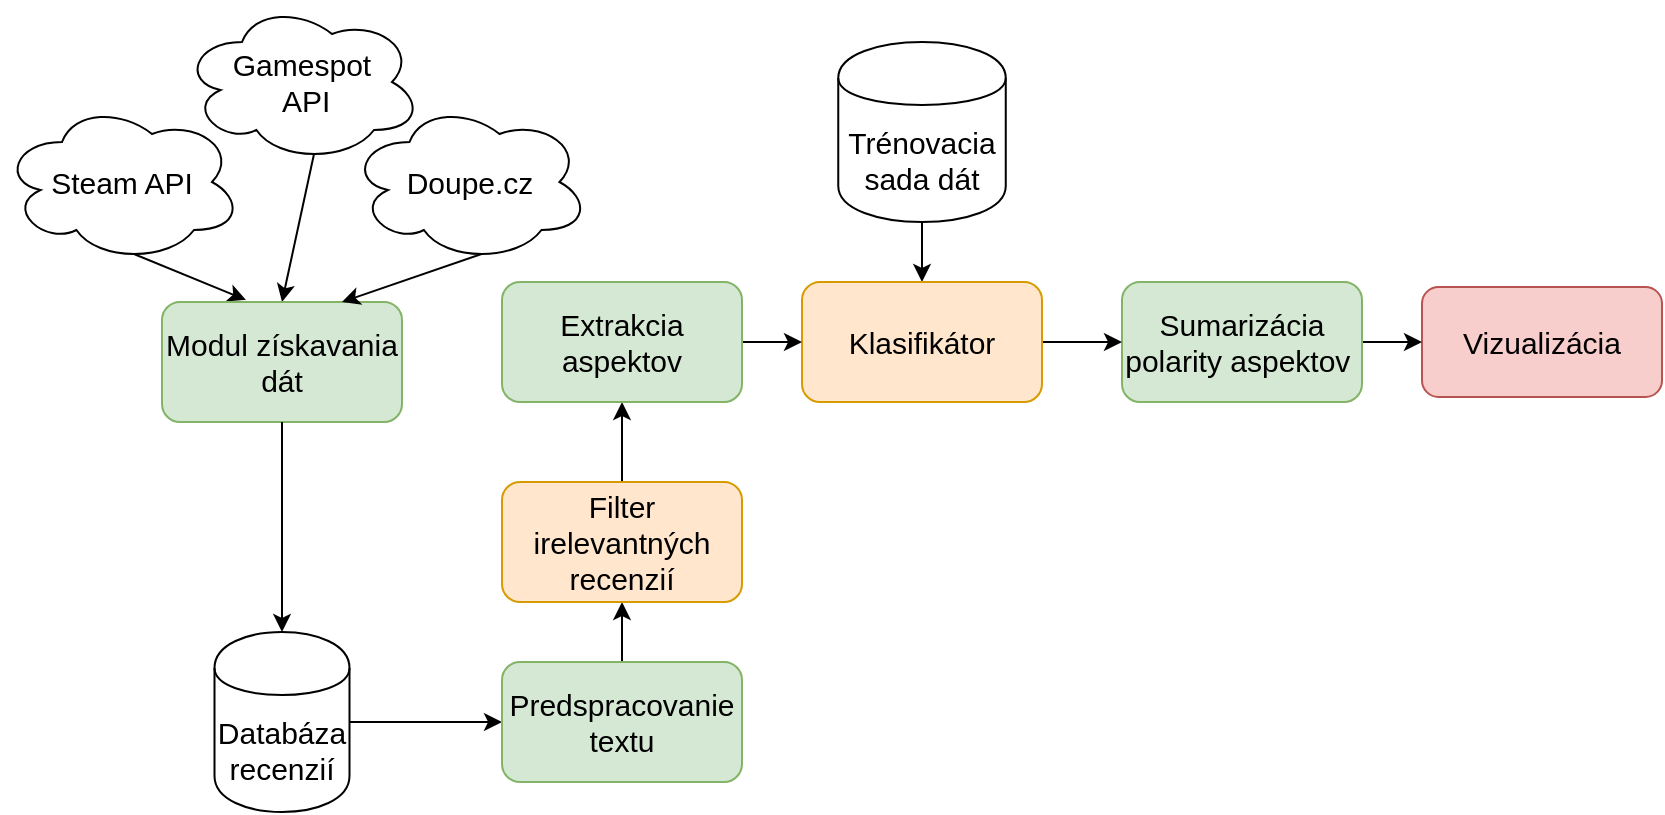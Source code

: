 <mxfile version="20.8.10" type="device"><diagram id="kgpKYQtTHZ0yAKxKKP6v" name="Page-1"><mxGraphModel dx="1434" dy="739" grid="1" gridSize="10" guides="1" tooltips="1" connect="1" arrows="1" fold="1" page="1" pageScale="1" pageWidth="850" pageHeight="1100" math="0" shadow="0"><root><mxCell id="0"/><mxCell id="1" parent="0"/><mxCell id="-GWPw3Gjfzfhkbnsbr-1-1" value="Steam API" style="ellipse;shape=cloud;whiteSpace=wrap;html=1;fontSize=15;" parent="1" vertex="1"><mxGeometry y="60" width="120" height="80" as="geometry"/></mxCell><mxCell id="-GWPw3Gjfzfhkbnsbr-1-2" value="Gamespot&lt;br style=&quot;font-size: 15px;&quot;&gt;&amp;nbsp;API" style="ellipse;shape=cloud;whiteSpace=wrap;html=1;fontSize=15;" parent="1" vertex="1"><mxGeometry x="90" y="10" width="120" height="80" as="geometry"/></mxCell><mxCell id="-GWPw3Gjfzfhkbnsbr-1-3" value="" style="endArrow=classic;html=1;exitX=0.55;exitY=0.95;exitDx=0;exitDy=0;exitPerimeter=0;entryX=0.35;entryY=-0.017;entryDx=0;entryDy=0;entryPerimeter=0;fontSize=15;" parent="1" source="-GWPw3Gjfzfhkbnsbr-1-1" target="-GWPw3Gjfzfhkbnsbr-1-6" edge="1"><mxGeometry width="50" height="50" relative="1" as="geometry"><mxPoint x="320" y="420" as="sourcePoint"/><mxPoint x="120" y="200" as="targetPoint"/></mxGeometry></mxCell><mxCell id="-GWPw3Gjfzfhkbnsbr-1-5" value="" style="endArrow=classic;html=1;exitX=0.55;exitY=0.95;exitDx=0;exitDy=0;exitPerimeter=0;entryX=0.5;entryY=0;entryDx=0;entryDy=0;fontSize=15;" parent="1" source="-GWPw3Gjfzfhkbnsbr-1-2" target="-GWPw3Gjfzfhkbnsbr-1-6" edge="1"><mxGeometry width="50" height="50" relative="1" as="geometry"><mxPoint x="320" y="400" as="sourcePoint"/><mxPoint x="160" y="200" as="targetPoint"/></mxGeometry></mxCell><mxCell id="-GWPw3Gjfzfhkbnsbr-1-6" value="Modul získavania dát" style="rounded=1;whiteSpace=wrap;html=1;fontSize=15;fillColor=#d5e8d4;strokeColor=#82b366;" parent="1" vertex="1"><mxGeometry x="80" y="160" width="120" height="60" as="geometry"/></mxCell><mxCell id="-GWPw3Gjfzfhkbnsbr-1-40" value="" style="edgeStyle=orthogonalEdgeStyle;rounded=0;orthogonalLoop=1;jettySize=auto;html=1;entryX=0;entryY=0.5;entryDx=0;entryDy=0;fontSize=15;" parent="1" source="-GWPw3Gjfzfhkbnsbr-1-12" target="-GWPw3Gjfzfhkbnsbr-1-38" edge="1"><mxGeometry relative="1" as="geometry"><mxPoint x="353.75" y="455" as="targetPoint"/></mxGeometry></mxCell><mxCell id="-GWPw3Gjfzfhkbnsbr-1-12" value="Databáza recenzií" style="shape=cylinder;whiteSpace=wrap;html=1;boundedLbl=1;backgroundOutline=1;fontSize=15;" parent="1" vertex="1"><mxGeometry x="106.25" y="325" width="67.5" height="90" as="geometry"/></mxCell><mxCell id="-GWPw3Gjfzfhkbnsbr-1-31" style="edgeStyle=orthogonalEdgeStyle;rounded=0;orthogonalLoop=1;jettySize=auto;html=1;exitX=0.5;exitY=1;exitDx=0;exitDy=0;entryX=0.5;entryY=0;entryDx=0;entryDy=0;fontSize=15;" parent="1" source="-GWPw3Gjfzfhkbnsbr-1-6" target="-GWPw3Gjfzfhkbnsbr-1-12" edge="1"><mxGeometry relative="1" as="geometry"><mxPoint x="140" y="360" as="sourcePoint"/></mxGeometry></mxCell><mxCell id="-GWPw3Gjfzfhkbnsbr-1-36" style="edgeStyle=orthogonalEdgeStyle;rounded=0;orthogonalLoop=1;jettySize=auto;html=1;entryX=0.5;entryY=0;entryDx=0;entryDy=0;fontSize=15;" parent="1" source="-GWPw3Gjfzfhkbnsbr-1-30" target="-GWPw3Gjfzfhkbnsbr-1-46" edge="1"><mxGeometry relative="1" as="geometry"><mxPoint x="720" y="360" as="targetPoint"/></mxGeometry></mxCell><mxCell id="-GWPw3Gjfzfhkbnsbr-1-30" value="Trénovacia sada dát" style="shape=cylinder;whiteSpace=wrap;html=1;boundedLbl=1;backgroundOutline=1;fontSize=15;" parent="1" vertex="1"><mxGeometry x="418.13" y="30" width="83.75" height="90" as="geometry"/></mxCell><mxCell id="-GWPw3Gjfzfhkbnsbr-1-32" value="Vizualizácia" style="rounded=1;whiteSpace=wrap;html=1;fontSize=15;fillColor=#f8cecc;strokeColor=#b85450;" parent="1" vertex="1"><mxGeometry x="710" y="152.5" width="120" height="55" as="geometry"/></mxCell><mxCell id="-GWPw3Gjfzfhkbnsbr-1-35" style="edgeStyle=orthogonalEdgeStyle;rounded=0;orthogonalLoop=1;jettySize=auto;html=1;exitX=1;exitY=0.5;exitDx=0;exitDy=0;entryX=0;entryY=0.5;entryDx=0;entryDy=0;fontSize=15;" parent="1" source="-GWPw3Gjfzfhkbnsbr-1-34" target="-GWPw3Gjfzfhkbnsbr-1-32" edge="1"><mxGeometry relative="1" as="geometry"/></mxCell><mxCell id="-GWPw3Gjfzfhkbnsbr-1-34" value="Sumarizácia polarity aspektov&amp;nbsp;" style="rounded=1;whiteSpace=wrap;html=1;fontSize=15;fillColor=#d5e8d4;strokeColor=#82b366;" parent="1" vertex="1"><mxGeometry x="560" y="150" width="120" height="60" as="geometry"/></mxCell><mxCell id="-GWPw3Gjfzfhkbnsbr-1-43" style="edgeStyle=orthogonalEdgeStyle;rounded=0;orthogonalLoop=1;jettySize=auto;html=1;exitX=0.5;exitY=0;exitDx=0;exitDy=0;entryX=0.5;entryY=1;entryDx=0;entryDy=0;fontSize=15;" parent="1" source="-GWPw3Gjfzfhkbnsbr-1-38" target="-GWPw3Gjfzfhkbnsbr-1-59" edge="1"><mxGeometry relative="1" as="geometry"><mxPoint x="420" y="440" as="targetPoint"/></mxGeometry></mxCell><mxCell id="-GWPw3Gjfzfhkbnsbr-1-38" value="Predspracovanie textu" style="rounded=1;whiteSpace=wrap;html=1;fontSize=15;fillColor=#d5e8d4;strokeColor=#82b366;" parent="1" vertex="1"><mxGeometry x="250" y="340" width="120" height="60" as="geometry"/></mxCell><mxCell id="-GWPw3Gjfzfhkbnsbr-1-67" style="edgeStyle=orthogonalEdgeStyle;rounded=0;orthogonalLoop=1;jettySize=auto;html=1;exitX=1;exitY=0.5;exitDx=0;exitDy=0;entryX=0;entryY=0.5;entryDx=0;entryDy=0;fontSize=15;" parent="1" source="-GWPw3Gjfzfhkbnsbr-1-46" target="-GWPw3Gjfzfhkbnsbr-1-34" edge="1"><mxGeometry relative="1" as="geometry"/></mxCell><mxCell id="-GWPw3Gjfzfhkbnsbr-1-46" value="Klasifikátor" style="rounded=1;whiteSpace=wrap;html=1;fontSize=15;fillColor=#ffe6cc;strokeColor=#d79b00;" parent="1" vertex="1"><mxGeometry x="400" y="150" width="120" height="60" as="geometry"/></mxCell><mxCell id="-GWPw3Gjfzfhkbnsbr-1-66" style="edgeStyle=orthogonalEdgeStyle;rounded=0;orthogonalLoop=1;jettySize=auto;html=1;exitX=0.5;exitY=0;exitDx=0;exitDy=0;entryX=0.5;entryY=1;entryDx=0;entryDy=0;fontSize=15;" parent="1" source="-GWPw3Gjfzfhkbnsbr-1-59" target="L0eBoraMxexveXmdvK_M-2" edge="1"><mxGeometry relative="1" as="geometry"><mxPoint x="420" y="290" as="targetPoint"/></mxGeometry></mxCell><mxCell id="-GWPw3Gjfzfhkbnsbr-1-59" value="Filter irelevantných recenzií" style="rounded=1;whiteSpace=wrap;html=1;fontSize=15;fillColor=#ffe6cc;strokeColor=#d79b00;" parent="1" vertex="1"><mxGeometry x="250" y="250" width="120" height="60" as="geometry"/></mxCell><mxCell id="L0eBoraMxexveXmdvK_M-4" value="" style="edgeStyle=orthogonalEdgeStyle;rounded=0;orthogonalLoop=1;jettySize=auto;html=1;fontSize=15;entryX=0;entryY=0.5;entryDx=0;entryDy=0;" parent="1" source="L0eBoraMxexveXmdvK_M-2" target="-GWPw3Gjfzfhkbnsbr-1-46" edge="1"><mxGeometry relative="1" as="geometry"/></mxCell><mxCell id="L0eBoraMxexveXmdvK_M-2" value="Extrakcia aspektov" style="rounded=1;whiteSpace=wrap;html=1;fontSize=15;fillColor=#d5e8d4;strokeColor=#82b366;" parent="1" vertex="1"><mxGeometry x="250" y="150" width="120" height="60" as="geometry"/></mxCell><mxCell id="JgQUC9lZjWNy123WVEWw-2" style="rounded=0;orthogonalLoop=1;jettySize=auto;html=1;exitX=0.55;exitY=0.95;exitDx=0;exitDy=0;exitPerimeter=0;entryX=0.75;entryY=0;entryDx=0;entryDy=0;" edge="1" parent="1" source="JgQUC9lZjWNy123WVEWw-1" target="-GWPw3Gjfzfhkbnsbr-1-6"><mxGeometry relative="1" as="geometry"/></mxCell><mxCell id="JgQUC9lZjWNy123WVEWw-1" value="Doupe.cz" style="ellipse;shape=cloud;whiteSpace=wrap;html=1;fontSize=15;" vertex="1" parent="1"><mxGeometry x="173.75" y="60" width="120" height="80" as="geometry"/></mxCell></root></mxGraphModel></diagram></mxfile>